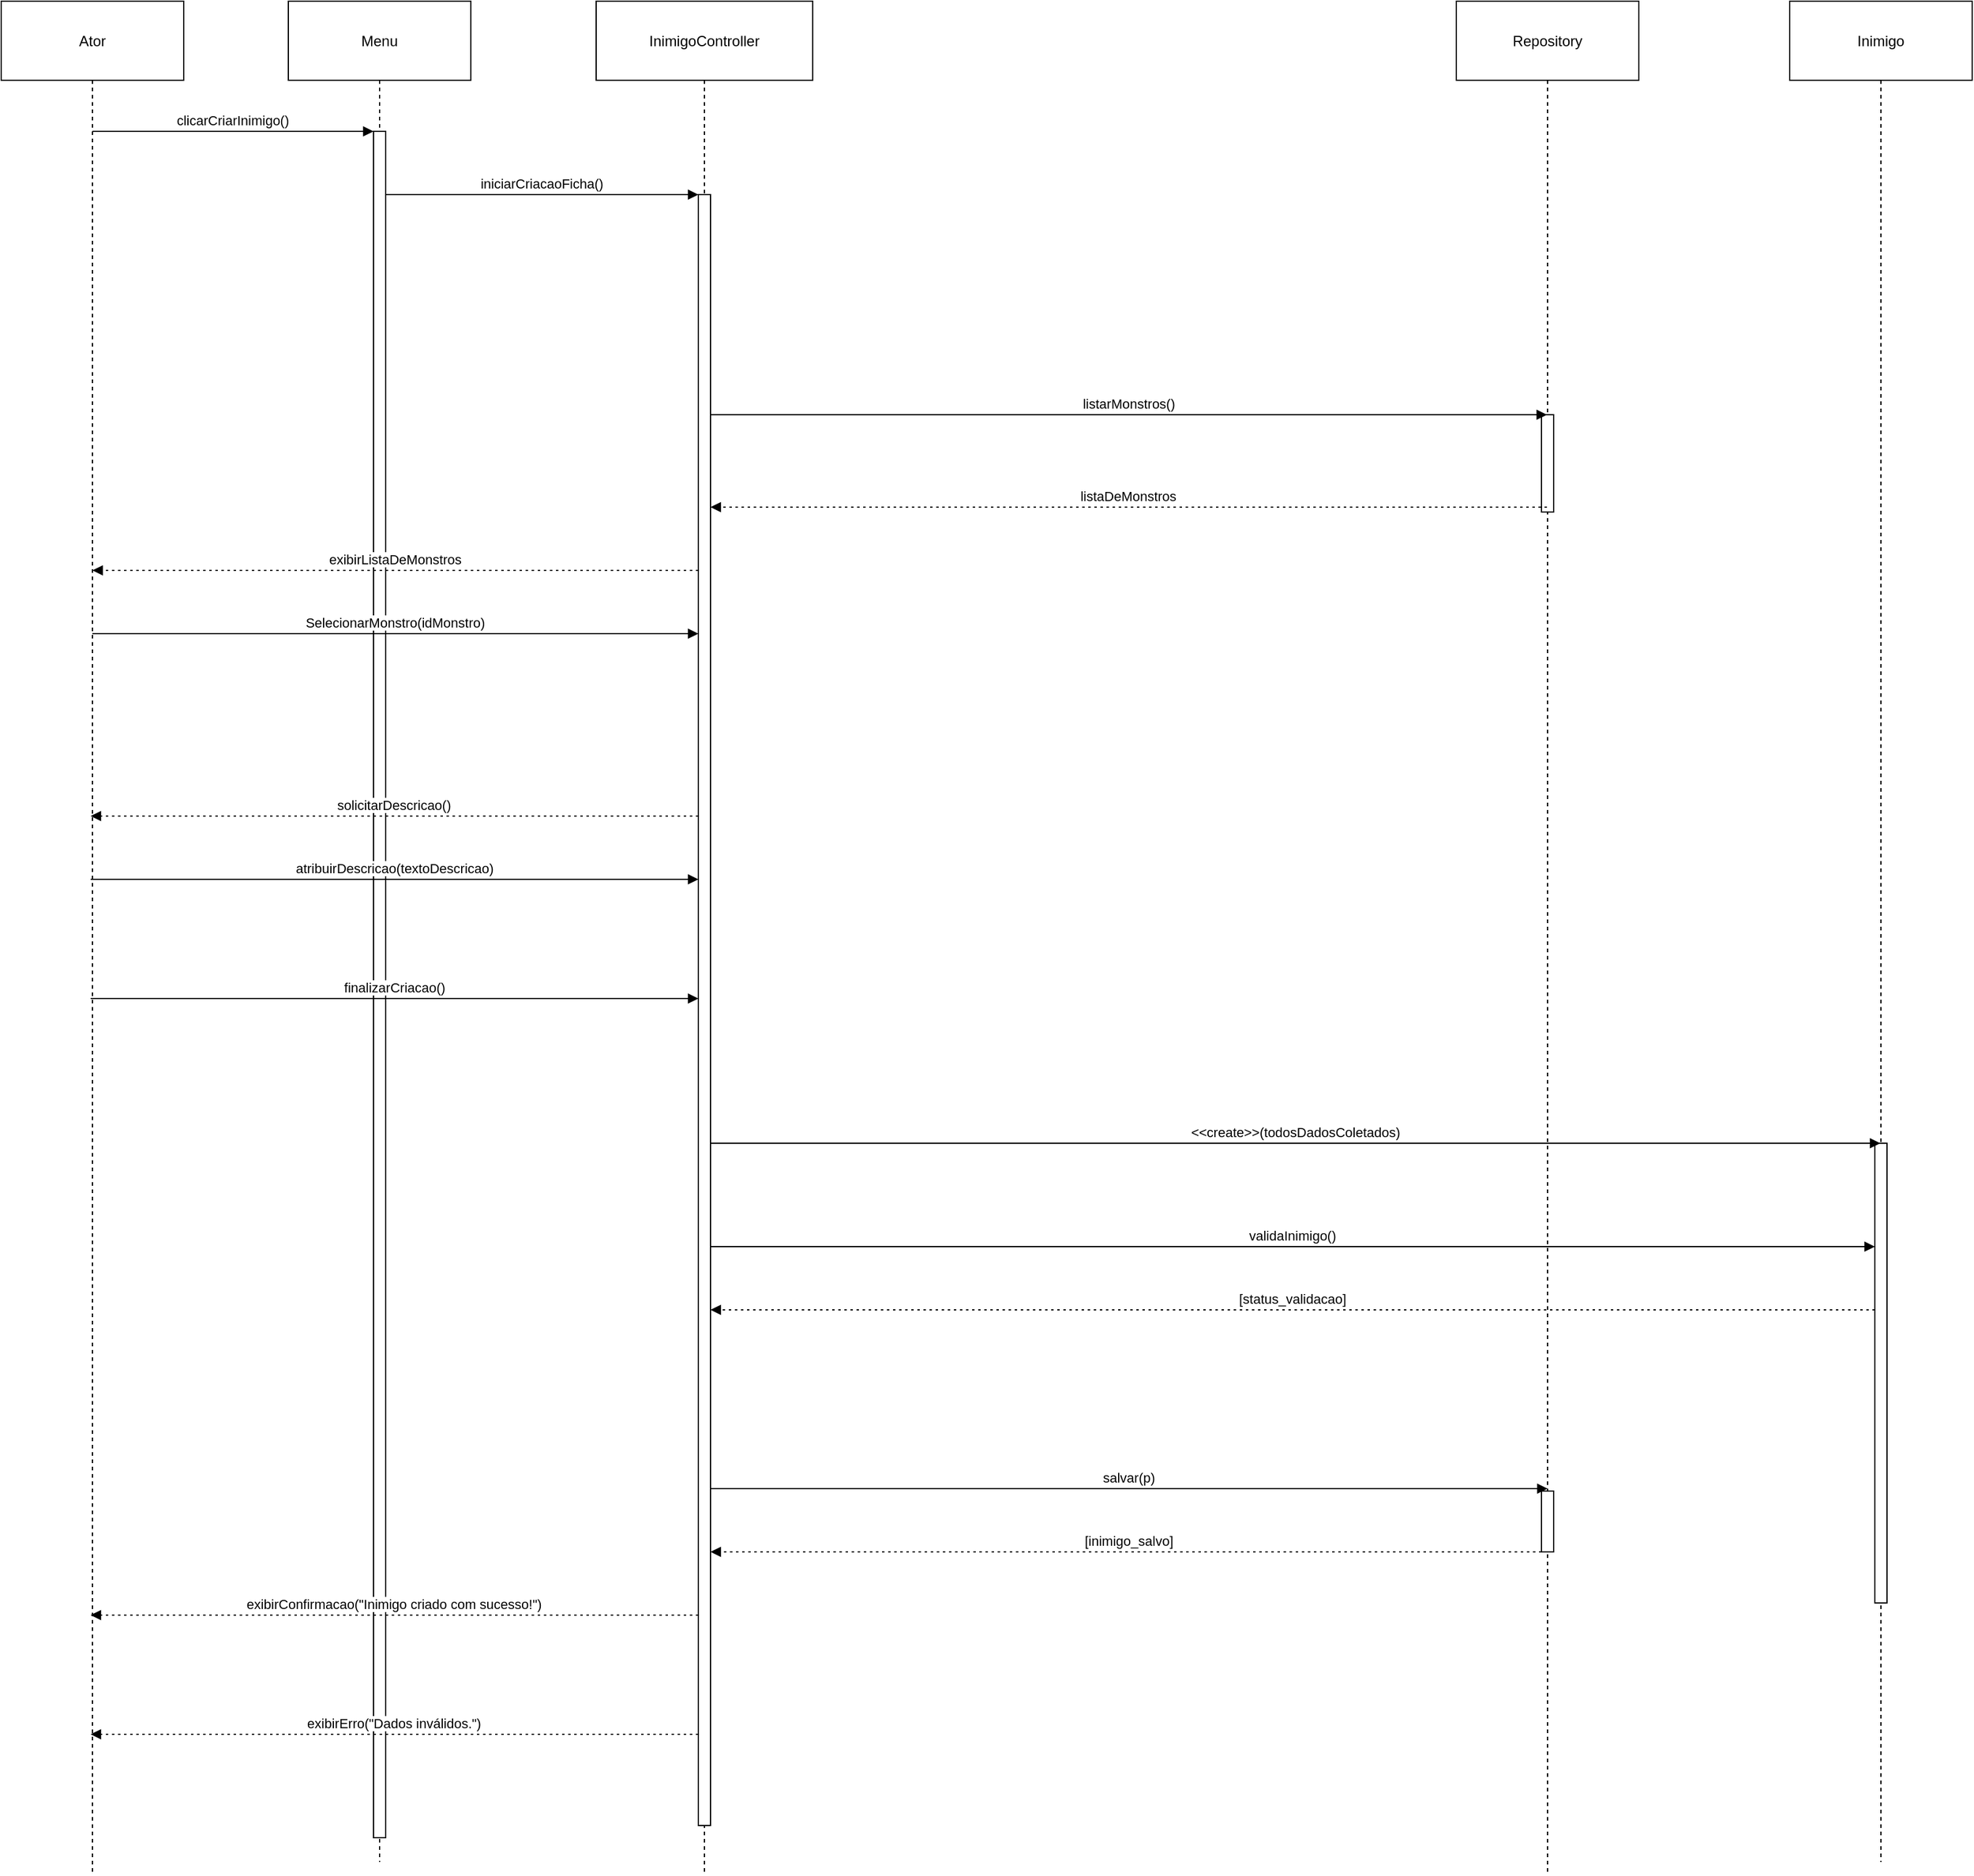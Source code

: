 <mxfile version="27.0.9">
  <diagram name="Página-1" id="h6Lc9-Aa9NwLF9lz0sNI">
    <mxGraphModel grid="1" page="1" gridSize="10" guides="1" tooltips="1" connect="1" arrows="1" fold="1" pageScale="1" pageWidth="827" pageHeight="1169" math="0" shadow="0">
      <root>
        <mxCell id="0" />
        <mxCell id="1" parent="0" />
        <mxCell id="3bQYq2WR-_ZfJbJef4W1-1" value="Ator" style="shape=umlLifeline;perimeter=lifelinePerimeter;whiteSpace=wrap;container=1;dropTarget=0;collapsible=0;recursiveResize=0;outlineConnect=0;portConstraint=eastwest;newEdgeStyle={&quot;edgeStyle&quot;:&quot;elbowEdgeStyle&quot;,&quot;elbow&quot;:&quot;vertical&quot;,&quot;curved&quot;:0,&quot;rounded&quot;:0};size=65;" vertex="1" parent="1">
          <mxGeometry x="360" y="230" width="150" height="1540" as="geometry" />
        </mxCell>
        <mxCell id="3bQYq2WR-_ZfJbJef4W1-2" value="Menu" style="shape=umlLifeline;perimeter=lifelinePerimeter;whiteSpace=wrap;container=1;dropTarget=0;collapsible=0;recursiveResize=0;outlineConnect=0;portConstraint=eastwest;newEdgeStyle={&quot;edgeStyle&quot;:&quot;elbowEdgeStyle&quot;,&quot;elbow&quot;:&quot;vertical&quot;,&quot;curved&quot;:0,&quot;rounded&quot;:0};size=65;" vertex="1" parent="1">
          <mxGeometry x="596" y="230" width="150" height="1530" as="geometry" />
        </mxCell>
        <mxCell id="3bQYq2WR-_ZfJbJef4W1-3" value="" style="points=[];perimeter=orthogonalPerimeter;outlineConnect=0;targetShapes=umlLifeline;portConstraint=eastwest;newEdgeStyle={&quot;edgeStyle&quot;:&quot;elbowEdgeStyle&quot;,&quot;elbow&quot;:&quot;vertical&quot;,&quot;curved&quot;:0,&quot;rounded&quot;:0}" vertex="1" parent="3bQYq2WR-_ZfJbJef4W1-2">
          <mxGeometry x="70" y="107" width="10" height="1403" as="geometry" />
        </mxCell>
        <mxCell id="3bQYq2WR-_ZfJbJef4W1-4" value="InimigoController" style="shape=umlLifeline;perimeter=lifelinePerimeter;whiteSpace=wrap;container=1;dropTarget=0;collapsible=0;recursiveResize=0;outlineConnect=0;portConstraint=eastwest;newEdgeStyle={&quot;edgeStyle&quot;:&quot;elbowEdgeStyle&quot;,&quot;elbow&quot;:&quot;vertical&quot;,&quot;curved&quot;:0,&quot;rounded&quot;:0};size=65;" vertex="1" parent="1">
          <mxGeometry x="849" y="230" width="178" height="1540" as="geometry" />
        </mxCell>
        <mxCell id="3bQYq2WR-_ZfJbJef4W1-5" value="" style="points=[];perimeter=orthogonalPerimeter;outlineConnect=0;targetShapes=umlLifeline;portConstraint=eastwest;newEdgeStyle={&quot;edgeStyle&quot;:&quot;elbowEdgeStyle&quot;,&quot;elbow&quot;:&quot;vertical&quot;,&quot;curved&quot;:0,&quot;rounded&quot;:0}" vertex="1" parent="3bQYq2WR-_ZfJbJef4W1-4">
          <mxGeometry x="84" y="159" width="10" height="1341" as="geometry" />
        </mxCell>
        <mxCell id="3bQYq2WR-_ZfJbJef4W1-11" value="Repository" style="shape=umlLifeline;perimeter=lifelinePerimeter;whiteSpace=wrap;container=1;dropTarget=0;collapsible=0;recursiveResize=0;outlineConnect=0;portConstraint=eastwest;newEdgeStyle={&quot;edgeStyle&quot;:&quot;elbowEdgeStyle&quot;,&quot;elbow&quot;:&quot;vertical&quot;,&quot;curved&quot;:0,&quot;rounded&quot;:0};size=65;" vertex="1" parent="1">
          <mxGeometry x="1556" y="230" width="150" height="1540" as="geometry" />
        </mxCell>
        <mxCell id="3bQYq2WR-_ZfJbJef4W1-12" value="" style="points=[];perimeter=orthogonalPerimeter;outlineConnect=0;targetShapes=umlLifeline;portConstraint=eastwest;newEdgeStyle={&quot;edgeStyle&quot;:&quot;elbowEdgeStyle&quot;,&quot;elbow&quot;:&quot;vertical&quot;,&quot;curved&quot;:0,&quot;rounded&quot;:0}" vertex="1" parent="3bQYq2WR-_ZfJbJef4W1-11">
          <mxGeometry x="70" y="340" width="10" height="80" as="geometry" />
        </mxCell>
        <mxCell id="3bQYq2WR-_ZfJbJef4W1-16" value="Inimigo" style="shape=umlLifeline;perimeter=lifelinePerimeter;whiteSpace=wrap;container=1;dropTarget=0;collapsible=0;recursiveResize=0;outlineConnect=0;portConstraint=eastwest;newEdgeStyle={&quot;edgeStyle&quot;:&quot;elbowEdgeStyle&quot;,&quot;elbow&quot;:&quot;vertical&quot;,&quot;curved&quot;:0,&quot;rounded&quot;:0};size=65;" vertex="1" parent="1">
          <mxGeometry x="1830" y="230" width="150" height="1530" as="geometry" />
        </mxCell>
        <mxCell id="3bQYq2WR-_ZfJbJef4W1-17" value="" style="points=[];perimeter=orthogonalPerimeter;outlineConnect=0;targetShapes=umlLifeline;portConstraint=eastwest;newEdgeStyle={&quot;edgeStyle&quot;:&quot;elbowEdgeStyle&quot;,&quot;elbow&quot;:&quot;vertical&quot;,&quot;curved&quot;:0,&quot;rounded&quot;:0}" vertex="1" parent="3bQYq2WR-_ZfJbJef4W1-16">
          <mxGeometry x="70" y="939" width="10" height="378" as="geometry" />
        </mxCell>
        <mxCell id="3bQYq2WR-_ZfJbJef4W1-23" value="clicarCriarInimigo()" style="verticalAlign=bottom;edgeStyle=elbowEdgeStyle;elbow=vertical;curved=0;rounded=0;endArrow=block;" edge="1" parent="1" source="3bQYq2WR-_ZfJbJef4W1-1" target="3bQYq2WR-_ZfJbJef4W1-3">
          <mxGeometry relative="1" as="geometry">
            <Array as="points">
              <mxPoint x="562" y="337" />
            </Array>
          </mxGeometry>
        </mxCell>
        <mxCell id="3bQYq2WR-_ZfJbJef4W1-24" value="iniciarCriacaoFicha()" style="verticalAlign=bottom;edgeStyle=elbowEdgeStyle;elbow=vertical;curved=0;rounded=0;endArrow=block;" edge="1" parent="1" source="3bQYq2WR-_ZfJbJef4W1-3" target="3bQYq2WR-_ZfJbJef4W1-5">
          <mxGeometry relative="1" as="geometry">
            <Array as="points">
              <mxPoint x="815" y="389" />
            </Array>
          </mxGeometry>
        </mxCell>
        <mxCell id="3bQYq2WR-_ZfJbJef4W1-25" value="listarMonstros()" style="verticalAlign=bottom;edgeStyle=elbowEdgeStyle;elbow=vertical;curved=0;rounded=0;endArrow=block;" edge="1" parent="1" target="3bQYq2WR-_ZfJbJef4W1-11">
          <mxGeometry relative="1" as="geometry">
            <Array as="points">
              <mxPoint x="1108" y="570" />
            </Array>
            <mxPoint x="943" y="570" as="sourcePoint" />
            <mxPoint x="1252" y="570" as="targetPoint" />
          </mxGeometry>
        </mxCell>
        <mxCell id="3bQYq2WR-_ZfJbJef4W1-28" value="listaDeMonstros" style="verticalAlign=bottom;edgeStyle=elbowEdgeStyle;elbow=vertical;curved=0;rounded=0;dashed=1;dashPattern=2 3;endArrow=block;" edge="1" parent="1" source="3bQYq2WR-_ZfJbJef4W1-11" target="3bQYq2WR-_ZfJbJef4W1-5">
          <mxGeometry relative="1" as="geometry">
            <Array as="points">
              <mxPoint x="1109" y="646" />
            </Array>
            <mxPoint x="1256.5" y="646" as="sourcePoint" />
          </mxGeometry>
        </mxCell>
        <mxCell id="3bQYq2WR-_ZfJbJef4W1-29" value="exibirListaDeMonstros" style="verticalAlign=bottom;edgeStyle=elbowEdgeStyle;elbow=vertical;curved=0;rounded=0;dashed=1;dashPattern=2 3;endArrow=block;" edge="1" parent="1" source="3bQYq2WR-_ZfJbJef4W1-5" target="3bQYq2WR-_ZfJbJef4W1-1">
          <mxGeometry relative="1" as="geometry">
            <Array as="points">
              <mxPoint x="696" y="698" />
            </Array>
            <mxPoint as="offset" />
          </mxGeometry>
        </mxCell>
        <mxCell id="3bQYq2WR-_ZfJbJef4W1-30" value="SelecionarMonstro(idMonstro)" style="verticalAlign=bottom;edgeStyle=elbowEdgeStyle;elbow=vertical;curved=0;rounded=0;endArrow=block;" edge="1" parent="1" source="3bQYq2WR-_ZfJbJef4W1-1" target="3bQYq2WR-_ZfJbJef4W1-5">
          <mxGeometry relative="1" as="geometry">
            <Array as="points">
              <mxPoint x="693" y="750" />
            </Array>
          </mxGeometry>
        </mxCell>
        <mxCell id="3bQYq2WR-_ZfJbJef4W1-52" value="solicitarDescricao()" style="verticalAlign=bottom;edgeStyle=elbowEdgeStyle;elbow=vertical;curved=0;rounded=0;dashed=1;dashPattern=2 3;endArrow=block;" edge="1" parent="1">
          <mxGeometry relative="1" as="geometry">
            <Array as="points">
              <mxPoint x="696" y="900" />
            </Array>
            <mxPoint x="933" y="900" as="sourcePoint" />
            <mxPoint x="433.5" y="900" as="targetPoint" />
          </mxGeometry>
        </mxCell>
        <mxCell id="3bQYq2WR-_ZfJbJef4W1-53" value="atribuirDescricao(textoDescricao)" style="verticalAlign=bottom;edgeStyle=elbowEdgeStyle;elbow=vertical;curved=0;rounded=0;endArrow=block;" edge="1" parent="1">
          <mxGeometry relative="1" as="geometry">
            <Array as="points">
              <mxPoint x="693" y="952" />
            </Array>
            <mxPoint x="433.5" y="952" as="sourcePoint" />
            <mxPoint x="933" y="952" as="targetPoint" />
          </mxGeometry>
        </mxCell>
        <mxCell id="3bQYq2WR-_ZfJbJef4W1-54" value="finalizarCriacao()" style="verticalAlign=bottom;edgeStyle=elbowEdgeStyle;elbow=vertical;curved=0;rounded=0;endArrow=block;" edge="1" parent="1">
          <mxGeometry relative="1" as="geometry">
            <Array as="points">
              <mxPoint x="693" y="1050" />
            </Array>
            <mxPoint x="433.5" y="1050" as="sourcePoint" />
            <mxPoint x="933" y="1050" as="targetPoint" />
          </mxGeometry>
        </mxCell>
        <mxCell id="3bQYq2WR-_ZfJbJef4W1-55" value="&lt;&lt;create&gt;&gt;(todosDadosColetados)" style="verticalAlign=bottom;edgeStyle=elbowEdgeStyle;elbow=vertical;curved=0;rounded=0;endArrow=block;" edge="1" parent="1">
          <mxGeometry relative="1" as="geometry">
            <Array as="points">
              <mxPoint x="1572" y="1169" />
            </Array>
            <mxPoint x="943" y="1169" as="sourcePoint" />
            <mxPoint x="1904.5" y="1169" as="targetPoint" />
          </mxGeometry>
        </mxCell>
        <mxCell id="3bQYq2WR-_ZfJbJef4W1-56" value="validaInimigo()" style="verticalAlign=bottom;edgeStyle=elbowEdgeStyle;elbow=vertical;curved=0;rounded=0;endArrow=block;" edge="1" parent="1" target="3bQYq2WR-_ZfJbJef4W1-17">
          <mxGeometry x="-0.0" relative="1" as="geometry">
            <Array as="points">
              <mxPoint x="1570" y="1254" />
            </Array>
            <mxPoint as="offset" />
            <mxPoint x="943" y="1254" as="sourcePoint" />
          </mxGeometry>
        </mxCell>
        <mxCell id="3bQYq2WR-_ZfJbJef4W1-57" value="[status_validacao]" style="verticalAlign=bottom;edgeStyle=elbowEdgeStyle;elbow=vertical;curved=0;rounded=0;dashed=1;dashPattern=2 3;endArrow=block;" edge="1" parent="1" source="3bQYq2WR-_ZfJbJef4W1-17">
          <mxGeometry relative="1" as="geometry">
            <Array as="points">
              <mxPoint x="1573" y="1306" />
            </Array>
            <mxPoint x="943" y="1306" as="targetPoint" />
          </mxGeometry>
        </mxCell>
        <mxCell id="3bQYq2WR-_ZfJbJef4W1-58" value="salvar(p)" style="verticalAlign=bottom;edgeStyle=elbowEdgeStyle;elbow=vertical;curved=0;rounded=0;endArrow=block;" edge="1" parent="1">
          <mxGeometry relative="1" as="geometry">
            <Array as="points">
              <mxPoint x="1426" y="1453" />
            </Array>
            <mxPoint x="1631" y="1453" as="targetPoint" />
            <mxPoint x="943" y="1453" as="sourcePoint" />
          </mxGeometry>
        </mxCell>
        <mxCell id="3bQYq2WR-_ZfJbJef4W1-59" value="[inimigo_salvo]" style="verticalAlign=bottom;edgeStyle=elbowEdgeStyle;elbow=vertical;curved=0;rounded=0;dashed=1;dashPattern=2 3;endArrow=block;" edge="1" parent="1">
          <mxGeometry relative="1" as="geometry">
            <Array as="points">
              <mxPoint x="1427" y="1505" />
            </Array>
            <mxPoint x="1631" y="1505" as="sourcePoint" />
            <mxPoint x="943" y="1505" as="targetPoint" />
          </mxGeometry>
        </mxCell>
        <mxCell id="3bQYq2WR-_ZfJbJef4W1-60" value="exibirConfirmacao(&quot;Inimigo criado com sucesso!&quot;)" style="verticalAlign=bottom;edgeStyle=elbowEdgeStyle;elbow=vertical;curved=0;rounded=0;dashed=1;dashPattern=2 3;endArrow=block;" edge="1" parent="1">
          <mxGeometry relative="1" as="geometry">
            <Array as="points">
              <mxPoint x="696" y="1557" />
            </Array>
            <mxPoint x="933" y="1557" as="sourcePoint" />
            <mxPoint x="433.5" y="1557" as="targetPoint" />
          </mxGeometry>
        </mxCell>
        <mxCell id="3bQYq2WR-_ZfJbJef4W1-61" value="exibirErro(&quot;Dados inválidos.&quot;)" style="verticalAlign=bottom;edgeStyle=elbowEdgeStyle;elbow=vertical;curved=0;rounded=0;dashed=1;dashPattern=2 3;endArrow=block;" edge="1" parent="1">
          <mxGeometry relative="1" as="geometry">
            <Array as="points">
              <mxPoint x="696" y="1655" />
            </Array>
            <mxPoint x="933" y="1655" as="sourcePoint" />
            <mxPoint x="433.5" y="1655" as="targetPoint" />
          </mxGeometry>
        </mxCell>
        <mxCell id="3bQYq2WR-_ZfJbJef4W1-62" value="" style="points=[];perimeter=orthogonalPerimeter;outlineConnect=0;targetShapes=umlLifeline;portConstraint=eastwest;newEdgeStyle={&quot;edgeStyle&quot;:&quot;elbowEdgeStyle&quot;,&quot;elbow&quot;:&quot;vertical&quot;,&quot;curved&quot;:0,&quot;rounded&quot;:0}" vertex="1" parent="1">
          <mxGeometry x="1626" y="1455" width="10" height="50" as="geometry" />
        </mxCell>
      </root>
    </mxGraphModel>
  </diagram>
</mxfile>
